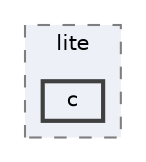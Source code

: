 digraph "Arduino/GetStartedWithMachineLearningOnArduino/tflite-micro-main/tensorflow/lite/c"
{
 // LATEX_PDF_SIZE
  bgcolor="transparent";
  edge [fontname=Helvetica,fontsize=10,labelfontname=Helvetica,labelfontsize=10];
  node [fontname=Helvetica,fontsize=10,shape=box,height=0.2,width=0.4];
  compound=true
  subgraph clusterdir_503634df472a76a989a31bcd8d94bcd0 {
    graph [ bgcolor="#edf0f7", pencolor="grey50", label="lite", fontname=Helvetica,fontsize=10 style="filled,dashed", URL="dir_503634df472a76a989a31bcd8d94bcd0.html",tooltip=""]
  dir_9618f045c060da6601ca6492ca85966d [label="c", fillcolor="#edf0f7", color="grey25", style="filled,bold", URL="dir_9618f045c060da6601ca6492ca85966d.html",tooltip=""];
  }
}
